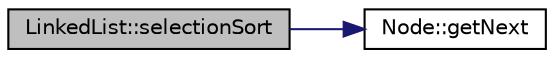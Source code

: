 digraph "LinkedList::selectionSort"
{
  edge [fontname="Helvetica",fontsize="10",labelfontname="Helvetica",labelfontsize="10"];
  node [fontname="Helvetica",fontsize="10",shape=record];
  rankdir="LR";
  Node1 [label="LinkedList::selectionSort",height=0.2,width=0.4,color="black", fillcolor="grey75", style="filled", fontcolor="black"];
  Node1 -> Node2 [color="midnightblue",fontsize="10",style="solid"];
  Node2 [label="Node::getNext",height=0.2,width=0.4,color="black", fillcolor="white", style="filled",URL="$classNode.html#af8f2d178f274dd254e6e1965971f0fd0"];
}
